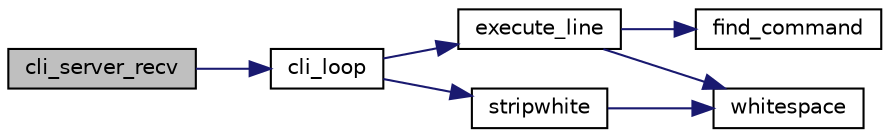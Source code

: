 digraph "cli_server_recv"
{
 // LATEX_PDF_SIZE
  edge [fontname="Helvetica",fontsize="10",labelfontname="Helvetica",labelfontsize="10"];
  node [fontname="Helvetica",fontsize="10",shape=record];
  rankdir="LR";
  Node1 [label="cli_server_recv",height=0.2,width=0.4,color="black", fillcolor="grey75", style="filled", fontcolor="black",tooltip=" "];
  Node1 -> Node2 [color="midnightblue",fontsize="10",style="solid",fontname="Helvetica"];
  Node2 [label="cli_loop",height=0.2,width=0.4,color="black", fillcolor="white", style="filled",URL="$cli_8c.html#a209fb75a1bedea8fa2436d2007fb4e45",tooltip=" "];
  Node2 -> Node3 [color="midnightblue",fontsize="10",style="solid",fontname="Helvetica"];
  Node3 [label="execute_line",height=0.2,width=0.4,color="black", fillcolor="white", style="filled",URL="$cli_8c.html#a683d67784f898e6d892d1106f2cdef5c",tooltip=" "];
  Node3 -> Node4 [color="midnightblue",fontsize="10",style="solid",fontname="Helvetica"];
  Node4 [label="find_command",height=0.2,width=0.4,color="black", fillcolor="white", style="filled",URL="$cli_8c.html#a152a4a0d29a978922a9fe8ad54d1ac8b",tooltip=" "];
  Node3 -> Node5 [color="midnightblue",fontsize="10",style="solid",fontname="Helvetica"];
  Node5 [label="whitespace",height=0.2,width=0.4,color="black", fillcolor="white", style="filled",URL="$cli_8c.html#ad30233b27bc7f91662cfde3e119193f7",tooltip=" "];
  Node2 -> Node6 [color="midnightblue",fontsize="10",style="solid",fontname="Helvetica"];
  Node6 [label="stripwhite",height=0.2,width=0.4,color="black", fillcolor="white", style="filled",URL="$cli_8c.html#aac1824b2f2dd443367a16694191c89fe",tooltip=" "];
  Node6 -> Node5 [color="midnightblue",fontsize="10",style="solid",fontname="Helvetica"];
}
